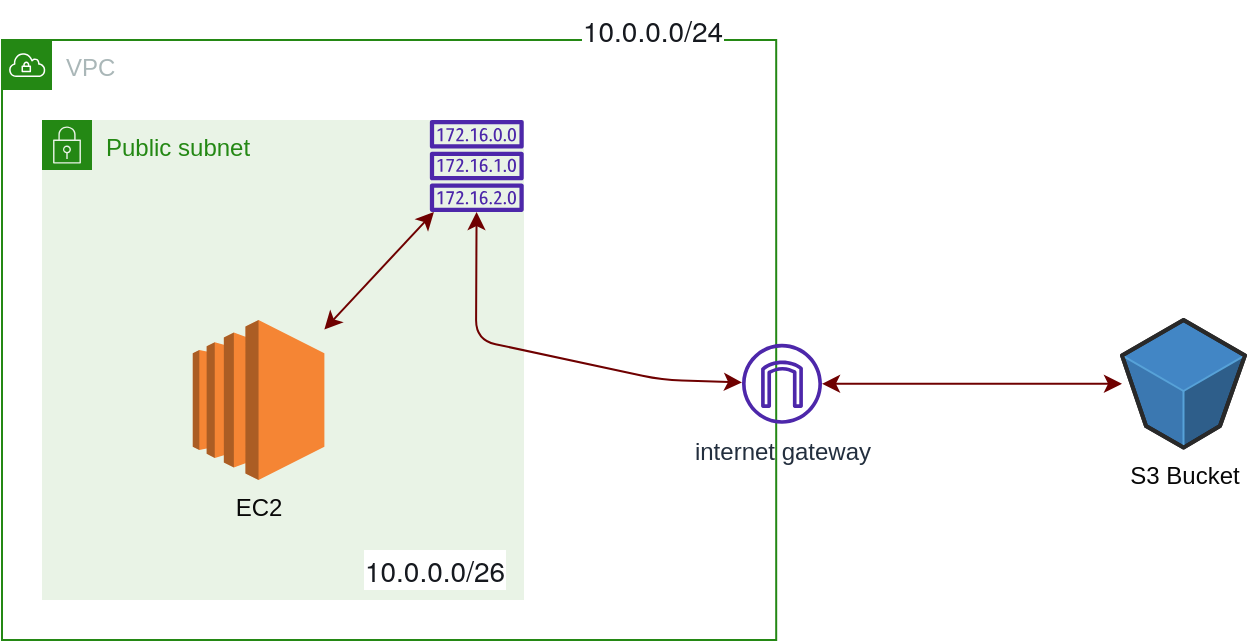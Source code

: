 <mxfile>
    <diagram id="NJQoGea95YdGdegbrHYB" name="ページ1">
        <mxGraphModel dx="878" dy="497" grid="1" gridSize="10" guides="1" tooltips="1" connect="1" arrows="1" fold="1" page="1" pageScale="1" pageWidth="827" pageHeight="1169" background="#ffffff" math="0" shadow="0">
            <root>
                <mxCell id="0"/>
                <mxCell id="1" parent="0"/>
                <mxCell id="40" value="VPC" style="points=[[0,0],[0.25,0],[0.5,0],[0.75,0],[1,0],[1,0.25],[1,0.5],[1,0.75],[1,1],[0.75,1],[0.5,1],[0.25,1],[0,1],[0,0.75],[0,0.5],[0,0.25]];outlineConnect=0;gradientColor=none;html=1;whiteSpace=wrap;fontSize=12;fontStyle=0;container=1;pointerEvents=0;collapsible=0;recursiveResize=0;shape=mxgraph.aws4.group;grIcon=mxgraph.aws4.group_vpc;strokeColor=#248814;fillColor=none;verticalAlign=top;align=left;spacingLeft=30;fontColor=#AAB7B8;dashed=0;" parent="1" vertex="1">
                    <mxGeometry x="70" y="160" width="387.1" height="300" as="geometry"/>
                </mxCell>
                <mxCell id="42" value="Public subnet" style="points=[[0,0],[0.25,0],[0.5,0],[0.75,0],[1,0],[1,0.25],[1,0.5],[1,0.75],[1,1],[0.75,1],[0.5,1],[0.25,1],[0,1],[0,0.75],[0,0.5],[0,0.25]];outlineConnect=0;gradientColor=none;html=1;whiteSpace=wrap;fontSize=12;fontStyle=0;container=1;pointerEvents=0;collapsible=0;recursiveResize=0;shape=mxgraph.aws4.group;grIcon=mxgraph.aws4.group_security_group;grStroke=0;strokeColor=#248814;fillColor=#E9F3E6;verticalAlign=top;align=left;spacingLeft=30;fontColor=#248814;dashed=0;" parent="40" vertex="1">
                    <mxGeometry x="20" y="40" width="241.0" height="240" as="geometry"/>
                </mxCell>
                <mxCell id="59" style="edgeStyle=none;html=1;fontColor=#080808;startArrow=classic;startFill=1;fillColor=#a20025;strokeColor=#6F0000;" edge="1" parent="42" source="35" target="55">
                    <mxGeometry relative="1" as="geometry"/>
                </mxCell>
                <mxCell id="35" value="&lt;font color=&quot;#080808&quot;&gt;EC2&lt;br&gt;&lt;/font&gt;" style="outlineConnect=0;dashed=0;verticalLabelPosition=bottom;verticalAlign=top;align=center;html=1;shape=mxgraph.aws3.ec2;fillColor=#F58534;gradientColor=none;" parent="42" vertex="1">
                    <mxGeometry x="75.38" y="100" width="65.81" height="80" as="geometry"/>
                </mxCell>
                <mxCell id="50" value="&lt;meta charset=&quot;utf-8&quot;&gt;&lt;span style=&quot;color: rgb(22, 25, 31); font-family: &amp;quot;Amazon Ember&amp;quot;, &amp;quot;Helvetica Neue&amp;quot;, Roboto, Arial, sans-serif; font-size: 14px; font-style: normal; font-variant-ligatures: normal; font-variant-caps: normal; font-weight: 400; letter-spacing: normal; orphans: 2; text-align: left; text-indent: 0px; text-transform: none; widows: 2; word-spacing: 0px; -webkit-text-stroke-width: 0px; background-color: rgb(255, 255, 255); text-decoration-thickness: initial; text-decoration-style: initial; text-decoration-color: initial; float: none; display: inline !important;&quot;&gt;10.0.0.0/26&lt;/span&gt;" style="text;html=1;align=center;verticalAlign=middle;resizable=0;points=[];autosize=1;strokeColor=none;fillColor=none;fontColor=#0d0c0c;" parent="42" vertex="1">
                    <mxGeometry x="151" y="210" width="90" height="30" as="geometry"/>
                </mxCell>
                <mxCell id="55" value="" style="sketch=0;outlineConnect=0;fontColor=#232F3E;gradientColor=none;fillColor=#4D27AA;strokeColor=none;dashed=0;verticalLabelPosition=bottom;verticalAlign=top;align=center;html=1;fontSize=12;fontStyle=0;aspect=fixed;pointerEvents=1;shape=mxgraph.aws4.route_table;" vertex="1" parent="42">
                    <mxGeometry x="193.79" width="47.21" height="46" as="geometry"/>
                </mxCell>
                <mxCell id="51" value="&lt;span style=&quot;color: rgb(22, 25, 31); font-family: &amp;quot;Amazon Ember&amp;quot;, &amp;quot;Helvetica Neue&amp;quot;, Roboto, Arial, sans-serif; font-size: 14px; font-style: normal; font-variant-ligatures: normal; font-variant-caps: normal; font-weight: 400; letter-spacing: normal; orphans: 2; text-align: left; text-indent: 0px; text-transform: none; widows: 2; word-spacing: 0px; -webkit-text-stroke-width: 0px; background-color: rgb(255, 255, 255); text-decoration-thickness: initial; text-decoration-style: initial; text-decoration-color: initial; float: none; display: inline !important;&quot;&gt;10.0.0.0/24&lt;/span&gt;" style="text;html=1;align=center;verticalAlign=middle;resizable=0;points=[];autosize=1;strokeColor=none;fillColor=none;fontColor=#0d0c0c;" parent="1" vertex="1">
                    <mxGeometry x="350" y="140" width="90" height="30" as="geometry"/>
                </mxCell>
                <mxCell id="53" value="S3 Bucket" style="verticalLabelPosition=bottom;html=1;verticalAlign=top;strokeWidth=1;align=center;outlineConnect=0;dashed=0;outlineConnect=0;shape=mxgraph.aws3d.s3Bucket;fillColor=#4286c5;strokeColor=#57A2D8;aspect=fixed;fontColor=#080808;" vertex="1" parent="1">
                    <mxGeometry x="630" y="300" width="61.5" height="63.8" as="geometry"/>
                </mxCell>
                <mxCell id="58" style="edgeStyle=none;html=1;fontColor=#080808;startArrow=classic;startFill=1;fillColor=#a20025;strokeColor=#6F0000;" edge="1" parent="1" source="61" target="53">
                    <mxGeometry relative="1" as="geometry">
                        <mxPoint x="487.1" y="331.9" as="sourcePoint"/>
                    </mxGeometry>
                </mxCell>
                <mxCell id="56" style="edgeStyle=none;html=1;fontColor=#080808;startArrow=classic;startFill=1;fillColor=#a20025;strokeColor=#6F0000;" edge="1" parent="1" source="55">
                    <mxGeometry relative="1" as="geometry">
                        <mxPoint x="440" y="331.196" as="targetPoint"/>
                        <Array as="points">
                            <mxPoint x="307" y="310"/>
                            <mxPoint x="400" y="330"/>
                        </Array>
                    </mxGeometry>
                </mxCell>
                <mxCell id="61" value="internet gateway" style="sketch=0;outlineConnect=0;fontColor=#232F3E;gradientColor=none;fillColor=#4D27AA;strokeColor=none;dashed=0;verticalLabelPosition=bottom;verticalAlign=top;align=center;html=1;fontSize=12;fontStyle=0;aspect=fixed;pointerEvents=1;shape=mxgraph.aws4.internet_gateway;" vertex="1" parent="1">
                    <mxGeometry x="440" y="311.9" width="40" height="40" as="geometry"/>
                </mxCell>
            </root>
        </mxGraphModel>
    </diagram>
</mxfile>